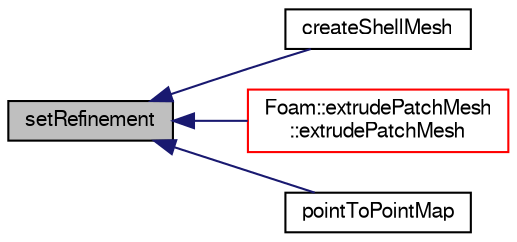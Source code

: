digraph "setRefinement"
{
  bgcolor="transparent";
  edge [fontname="FreeSans",fontsize="10",labelfontname="FreeSans",labelfontsize="10"];
  node [fontname="FreeSans",fontsize="10",shape=record];
  rankdir="LR";
  Node410 [label="setRefinement",height=0.2,width=0.4,color="black", fillcolor="grey75", style="filled", fontcolor="black"];
  Node410 -> Node411 [dir="back",color="midnightblue",fontsize="10",style="solid",fontname="FreeSans"];
  Node411 [label="createShellMesh",height=0.2,width=0.4,color="black",URL="$a21442.html#a8de85b01755134c3cffeff8bd15d0c2a",tooltip="Construct from mesh. "];
  Node410 -> Node412 [dir="back",color="midnightblue",fontsize="10",style="solid",fontname="FreeSans"];
  Node412 [label="Foam::extrudePatchMesh\l::extrudePatchMesh",height=0.2,width=0.4,color="red",URL="$a21446.html#ada5aee048de4d025b44660aca99d21a6",tooltip="Construct from mesh, patch and dictionary. "];
  Node410 -> Node414 [dir="back",color="midnightblue",fontsize="10",style="solid",fontname="FreeSans"];
  Node414 [label="pointToPointMap",height=0.2,width=0.4,color="black",URL="$a21442.html#abab35ec972097cde36824804a0c52dce",tooltip="From region point to patch point. "];
}
